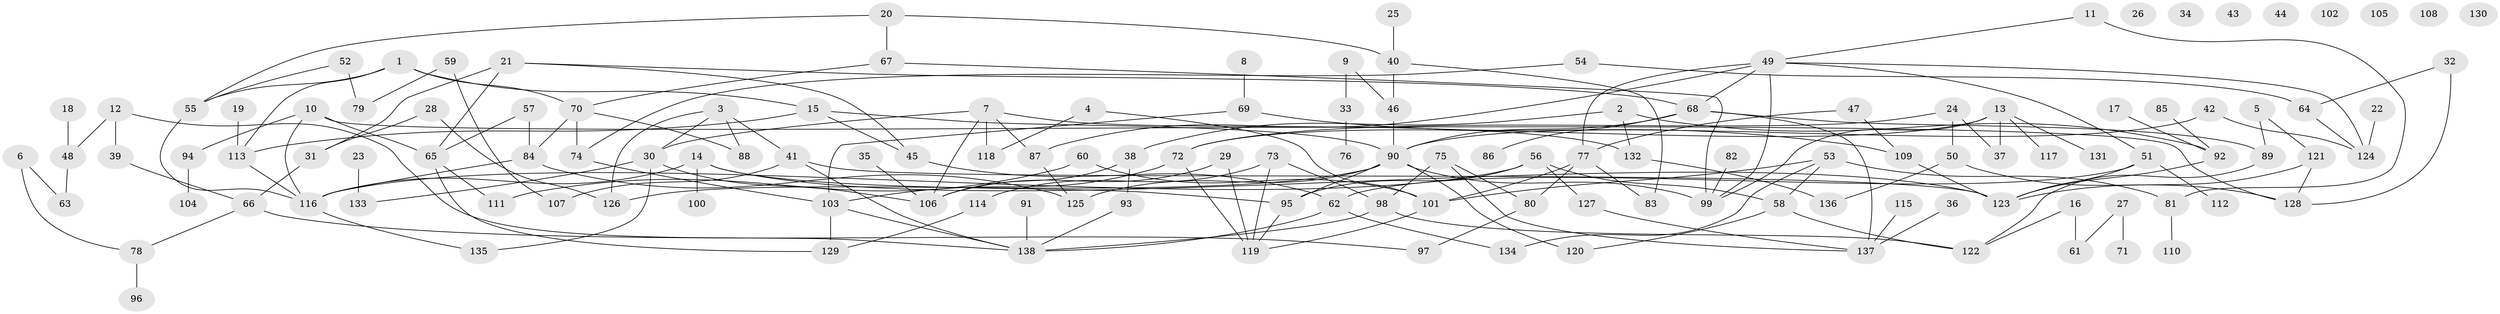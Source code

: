 // coarse degree distribution, {4: 0.09375, 3: 0.14583333333333334, 6: 0.0625, 2: 0.25, 8: 0.020833333333333332, 5: 0.11458333333333333, 1: 0.17708333333333334, 0: 0.08333333333333333, 14: 0.010416666666666666, 7: 0.03125, 9: 0.010416666666666666}
// Generated by graph-tools (version 1.1) at 2025/16/03/04/25 18:16:28]
// undirected, 138 vertices, 189 edges
graph export_dot {
graph [start="1"]
  node [color=gray90,style=filled];
  1;
  2;
  3;
  4;
  5;
  6;
  7;
  8;
  9;
  10;
  11;
  12;
  13;
  14;
  15;
  16;
  17;
  18;
  19;
  20;
  21;
  22;
  23;
  24;
  25;
  26;
  27;
  28;
  29;
  30;
  31;
  32;
  33;
  34;
  35;
  36;
  37;
  38;
  39;
  40;
  41;
  42;
  43;
  44;
  45;
  46;
  47;
  48;
  49;
  50;
  51;
  52;
  53;
  54;
  55;
  56;
  57;
  58;
  59;
  60;
  61;
  62;
  63;
  64;
  65;
  66;
  67;
  68;
  69;
  70;
  71;
  72;
  73;
  74;
  75;
  76;
  77;
  78;
  79;
  80;
  81;
  82;
  83;
  84;
  85;
  86;
  87;
  88;
  89;
  90;
  91;
  92;
  93;
  94;
  95;
  96;
  97;
  98;
  99;
  100;
  101;
  102;
  103;
  104;
  105;
  106;
  107;
  108;
  109;
  110;
  111;
  112;
  113;
  114;
  115;
  116;
  117;
  118;
  119;
  120;
  121;
  122;
  123;
  124;
  125;
  126;
  127;
  128;
  129;
  130;
  131;
  132;
  133;
  134;
  135;
  136;
  137;
  138;
  1 -- 15;
  1 -- 55;
  1 -- 70;
  1 -- 113;
  2 -- 38;
  2 -- 92;
  2 -- 132;
  3 -- 30;
  3 -- 41;
  3 -- 88;
  3 -- 126;
  4 -- 101;
  4 -- 118;
  5 -- 89;
  5 -- 121;
  6 -- 63;
  6 -- 78;
  7 -- 30;
  7 -- 87;
  7 -- 106;
  7 -- 118;
  7 -- 132;
  8 -- 69;
  9 -- 33;
  9 -- 46;
  10 -- 65;
  10 -- 94;
  10 -- 116;
  10 -- 128;
  11 -- 49;
  11 -- 81;
  12 -- 39;
  12 -- 48;
  12 -- 138;
  13 -- 37;
  13 -- 72;
  13 -- 99;
  13 -- 117;
  13 -- 131;
  14 -- 95;
  14 -- 100;
  14 -- 116;
  14 -- 123;
  15 -- 45;
  15 -- 90;
  15 -- 113;
  16 -- 61;
  16 -- 122;
  17 -- 92;
  18 -- 48;
  19 -- 113;
  20 -- 40;
  20 -- 55;
  20 -- 67;
  21 -- 31;
  21 -- 45;
  21 -- 65;
  21 -- 68;
  22 -- 124;
  23 -- 133;
  24 -- 37;
  24 -- 50;
  24 -- 72;
  25 -- 40;
  27 -- 61;
  27 -- 71;
  28 -- 31;
  28 -- 126;
  29 -- 106;
  29 -- 119;
  30 -- 106;
  30 -- 133;
  30 -- 135;
  31 -- 66;
  32 -- 64;
  32 -- 128;
  33 -- 76;
  35 -- 106;
  36 -- 137;
  38 -- 93;
  38 -- 106;
  39 -- 66;
  40 -- 46;
  40 -- 83;
  41 -- 107;
  41 -- 123;
  41 -- 138;
  42 -- 90;
  42 -- 124;
  45 -- 62;
  46 -- 90;
  47 -- 77;
  47 -- 109;
  48 -- 63;
  49 -- 51;
  49 -- 68;
  49 -- 77;
  49 -- 87;
  49 -- 99;
  49 -- 124;
  50 -- 128;
  50 -- 136;
  51 -- 62;
  51 -- 112;
  51 -- 123;
  52 -- 55;
  52 -- 79;
  53 -- 58;
  53 -- 81;
  53 -- 101;
  53 -- 134;
  54 -- 64;
  54 -- 74;
  55 -- 116;
  56 -- 58;
  56 -- 95;
  56 -- 116;
  56 -- 127;
  57 -- 65;
  57 -- 84;
  58 -- 120;
  58 -- 122;
  59 -- 79;
  59 -- 107;
  60 -- 101;
  60 -- 111;
  62 -- 134;
  62 -- 138;
  64 -- 124;
  65 -- 111;
  65 -- 129;
  66 -- 78;
  66 -- 97;
  67 -- 70;
  67 -- 99;
  68 -- 86;
  68 -- 89;
  68 -- 90;
  68 -- 137;
  69 -- 103;
  69 -- 109;
  70 -- 74;
  70 -- 84;
  70 -- 88;
  72 -- 103;
  72 -- 119;
  73 -- 98;
  73 -- 114;
  73 -- 119;
  74 -- 103;
  75 -- 80;
  75 -- 98;
  75 -- 137;
  77 -- 80;
  77 -- 83;
  77 -- 101;
  78 -- 96;
  80 -- 97;
  81 -- 110;
  82 -- 99;
  84 -- 116;
  84 -- 125;
  85 -- 92;
  87 -- 125;
  89 -- 122;
  90 -- 95;
  90 -- 99;
  90 -- 120;
  90 -- 125;
  90 -- 126;
  91 -- 138;
  92 -- 123;
  93 -- 138;
  94 -- 104;
  95 -- 119;
  98 -- 122;
  98 -- 138;
  101 -- 119;
  103 -- 129;
  103 -- 138;
  109 -- 123;
  113 -- 116;
  114 -- 129;
  115 -- 137;
  116 -- 135;
  121 -- 123;
  121 -- 128;
  127 -- 137;
  132 -- 136;
}
